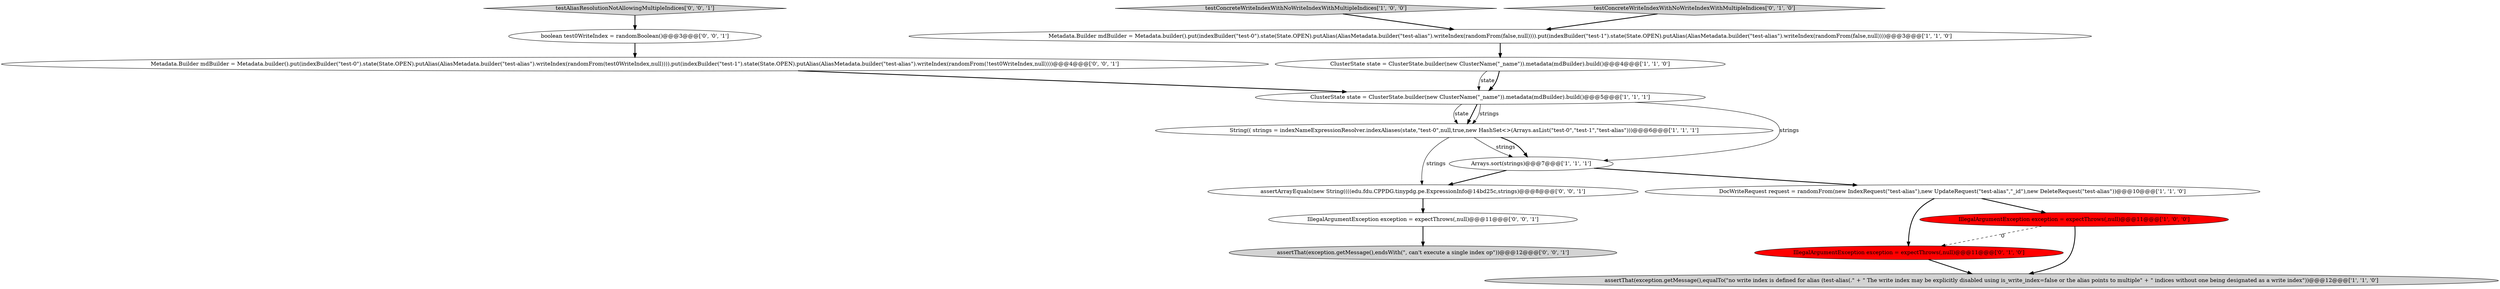 digraph {
0 [style = filled, label = "Metadata.Builder mdBuilder = Metadata.builder().put(indexBuilder(\"test-0\").state(State.OPEN).putAlias(AliasMetadata.builder(\"test-alias\").writeIndex(randomFrom(false,null)))).put(indexBuilder(\"test-1\").state(State.OPEN).putAlias(AliasMetadata.builder(\"test-alias\").writeIndex(randomFrom(false,null))))@@@3@@@['1', '1', '0']", fillcolor = white, shape = ellipse image = "AAA0AAABBB1BBB"];
4 [style = filled, label = "assertThat(exception.getMessage(),equalTo(\"no write index is defined for alias (test-alias(.\" + \" The write index may be explicitly disabled using is_write_index=false or the alias points to multiple\" + \" indices without one being designated as a write index\"))@@@12@@@['1', '1', '0']", fillcolor = lightgray, shape = ellipse image = "AAA0AAABBB1BBB"];
16 [style = filled, label = "IllegalArgumentException exception = expectThrows(,null)@@@11@@@['0', '0', '1']", fillcolor = white, shape = ellipse image = "AAA0AAABBB3BBB"];
2 [style = filled, label = "ClusterState state = ClusterState.builder(new ClusterName(\"_name\")).metadata(mdBuilder).build()@@@5@@@['1', '1', '1']", fillcolor = white, shape = ellipse image = "AAA0AAABBB1BBB"];
11 [style = filled, label = "Metadata.Builder mdBuilder = Metadata.builder().put(indexBuilder(\"test-0\").state(State.OPEN).putAlias(AliasMetadata.builder(\"test-alias\").writeIndex(randomFrom(test0WriteIndex,null)))).put(indexBuilder(\"test-1\").state(State.OPEN).putAlias(AliasMetadata.builder(\"test-alias\").writeIndex(randomFrom(!test0WriteIndex,null))))@@@4@@@['0', '0', '1']", fillcolor = white, shape = ellipse image = "AAA0AAABBB3BBB"];
3 [style = filled, label = "testConcreteWriteIndexWithNoWriteIndexWithMultipleIndices['1', '0', '0']", fillcolor = lightgray, shape = diamond image = "AAA0AAABBB1BBB"];
14 [style = filled, label = "assertArrayEquals(new String((((edu.fdu.CPPDG.tinypdg.pe.ExpressionInfo@14bd25c,strings)@@@8@@@['0', '0', '1']", fillcolor = white, shape = ellipse image = "AAA0AAABBB3BBB"];
9 [style = filled, label = "IllegalArgumentException exception = expectThrows(,null)@@@11@@@['0', '1', '0']", fillcolor = red, shape = ellipse image = "AAA1AAABBB2BBB"];
6 [style = filled, label = "String(( strings = indexNameExpressionResolver.indexAliases(state,\"test-0\",null,true,new HashSet<>(Arrays.asList(\"test-0\",\"test-1\",\"test-alias\")))@@@6@@@['1', '1', '1']", fillcolor = white, shape = ellipse image = "AAA0AAABBB1BBB"];
8 [style = filled, label = "ClusterState state = ClusterState.builder(new ClusterName(\"_name\")).metadata(mdBuilder).build()@@@4@@@['1', '1', '0']", fillcolor = white, shape = ellipse image = "AAA0AAABBB1BBB"];
1 [style = filled, label = "DocWriteRequest request = randomFrom(new IndexRequest(\"test-alias\"),new UpdateRequest(\"test-alias\",\"_id\"),new DeleteRequest(\"test-alias\"))@@@10@@@['1', '1', '0']", fillcolor = white, shape = ellipse image = "AAA0AAABBB1BBB"];
7 [style = filled, label = "Arrays.sort(strings)@@@7@@@['1', '1', '1']", fillcolor = white, shape = ellipse image = "AAA0AAABBB1BBB"];
10 [style = filled, label = "testConcreteWriteIndexWithNoWriteIndexWithMultipleIndices['0', '1', '0']", fillcolor = lightgray, shape = diamond image = "AAA0AAABBB2BBB"];
15 [style = filled, label = "testAliasResolutionNotAllowingMultipleIndices['0', '0', '1']", fillcolor = lightgray, shape = diamond image = "AAA0AAABBB3BBB"];
12 [style = filled, label = "assertThat(exception.getMessage(),endsWith(\", can't execute a single index op\"))@@@12@@@['0', '0', '1']", fillcolor = lightgray, shape = ellipse image = "AAA0AAABBB3BBB"];
13 [style = filled, label = "boolean test0WriteIndex = randomBoolean()@@@3@@@['0', '0', '1']", fillcolor = white, shape = ellipse image = "AAA0AAABBB3BBB"];
5 [style = filled, label = "IllegalArgumentException exception = expectThrows(,null)@@@11@@@['1', '0', '0']", fillcolor = red, shape = ellipse image = "AAA1AAABBB1BBB"];
1->5 [style = bold, label=""];
14->16 [style = bold, label=""];
2->7 [style = solid, label="strings"];
15->13 [style = bold, label=""];
7->1 [style = bold, label=""];
2->6 [style = solid, label="state"];
2->6 [style = bold, label=""];
9->4 [style = bold, label=""];
5->9 [style = dashed, label="0"];
8->2 [style = solid, label="state"];
13->11 [style = bold, label=""];
11->2 [style = bold, label=""];
3->0 [style = bold, label=""];
1->9 [style = bold, label=""];
7->14 [style = bold, label=""];
8->2 [style = bold, label=""];
6->7 [style = solid, label="strings"];
10->0 [style = bold, label=""];
5->4 [style = bold, label=""];
0->8 [style = bold, label=""];
2->6 [style = solid, label="strings"];
6->7 [style = bold, label=""];
6->14 [style = solid, label="strings"];
16->12 [style = bold, label=""];
}
